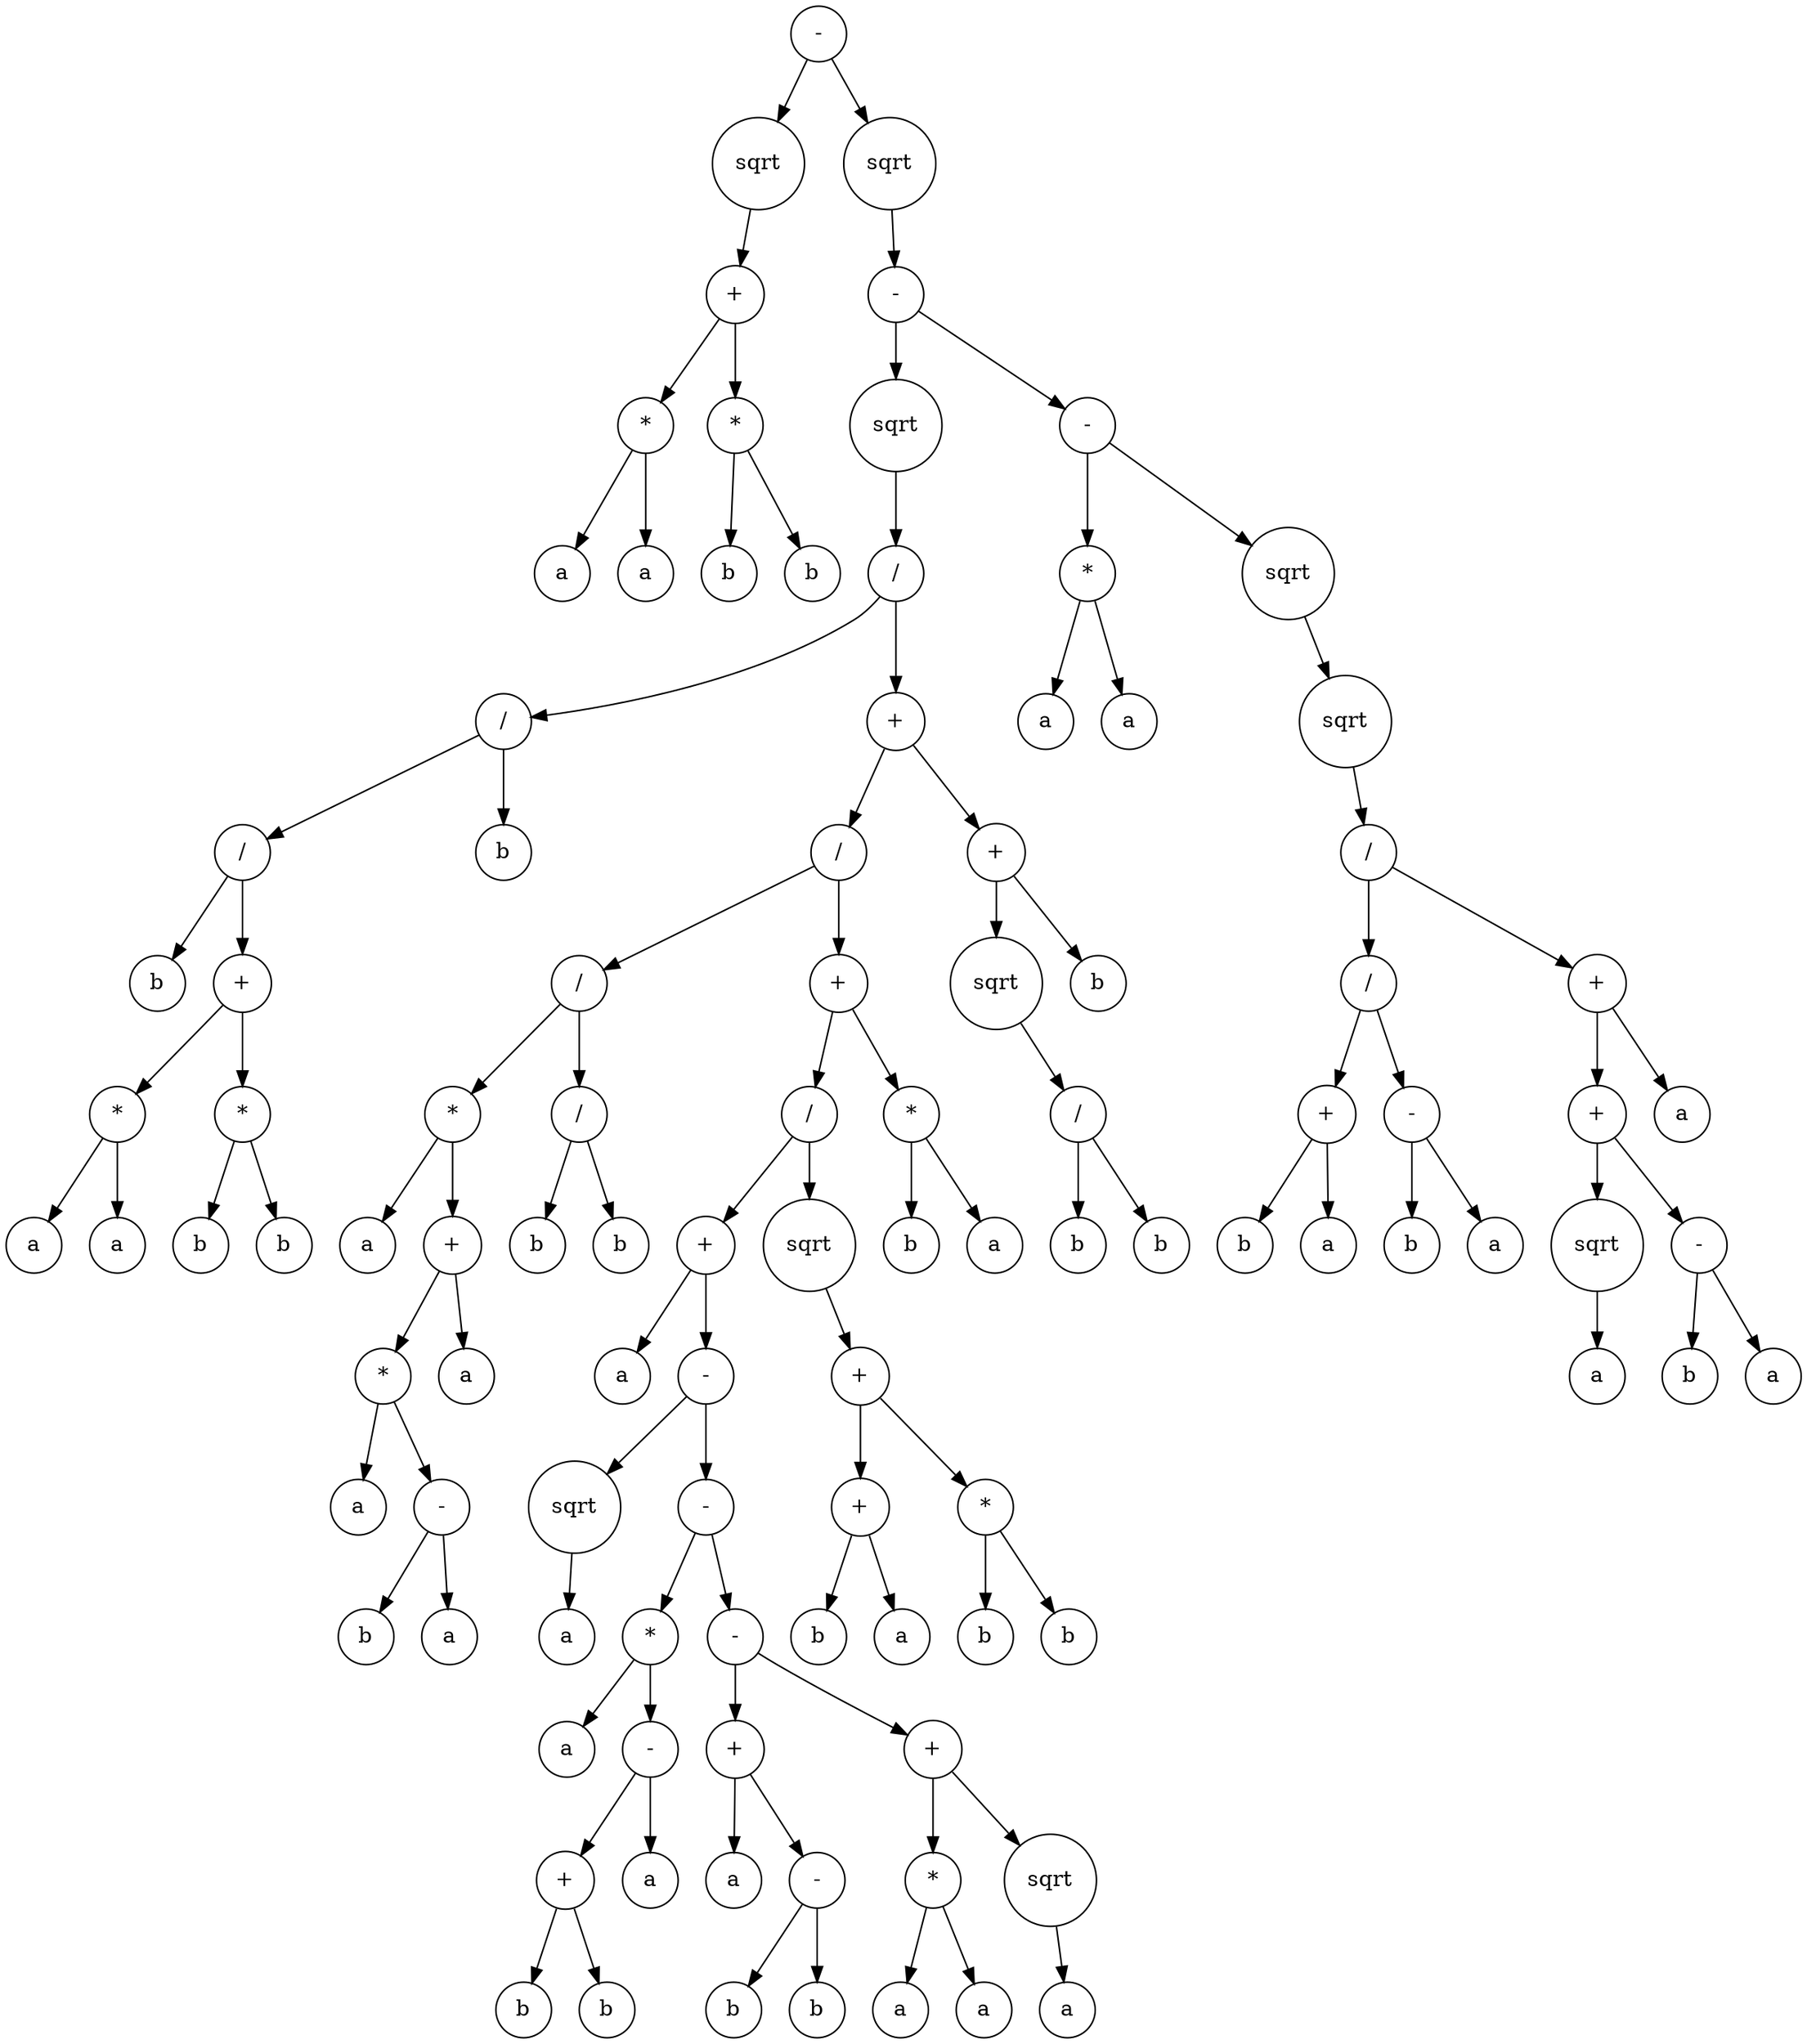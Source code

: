 digraph g {
graph [ordering=out];
node [shape=circle];
n[label = "-"];
n0[label = "sqrt"];
n00[label = "+"];
n000[label = "*"];
n0000[label = "a"];
n000 -> n0000;
n0001[label = "a"];
n000 -> n0001;
n00 -> n000;
n001[label = "*"];
n0010[label = "b"];
n001 -> n0010;
n0011[label = "b"];
n001 -> n0011;
n00 -> n001;
n0 -> n00;
n -> n0;
n1[label = "sqrt"];
n10[label = "-"];
n100[label = "sqrt"];
n1000[label = "/"];
n10000[label = "/"];
n100000[label = "/"];
n1000000[label = "b"];
n100000 -> n1000000;
n1000001[label = "+"];
n10000010[label = "*"];
n100000100[label = "a"];
n10000010 -> n100000100;
n100000101[label = "a"];
n10000010 -> n100000101;
n1000001 -> n10000010;
n10000011[label = "*"];
n100000110[label = "b"];
n10000011 -> n100000110;
n100000111[label = "b"];
n10000011 -> n100000111;
n1000001 -> n10000011;
n100000 -> n1000001;
n10000 -> n100000;
n100001[label = "b"];
n10000 -> n100001;
n1000 -> n10000;
n10001[label = "+"];
n100010[label = "/"];
n1000100[label = "/"];
n10001000[label = "*"];
n100010000[label = "a"];
n10001000 -> n100010000;
n100010001[label = "+"];
n1000100010[label = "*"];
n10001000100[label = "a"];
n1000100010 -> n10001000100;
n10001000101[label = "-"];
n100010001010[label = "b"];
n10001000101 -> n100010001010;
n100010001011[label = "a"];
n10001000101 -> n100010001011;
n1000100010 -> n10001000101;
n100010001 -> n1000100010;
n1000100011[label = "a"];
n100010001 -> n1000100011;
n10001000 -> n100010001;
n1000100 -> n10001000;
n10001001[label = "/"];
n100010010[label = "b"];
n10001001 -> n100010010;
n100010011[label = "b"];
n10001001 -> n100010011;
n1000100 -> n10001001;
n100010 -> n1000100;
n1000101[label = "+"];
n10001010[label = "/"];
n100010100[label = "+"];
n1000101000[label = "a"];
n100010100 -> n1000101000;
n1000101001[label = "-"];
n10001010010[label = "sqrt"];
n100010100100[label = "a"];
n10001010010 -> n100010100100;
n1000101001 -> n10001010010;
n10001010011[label = "-"];
n100010100110[label = "*"];
n1000101001100[label = "a"];
n100010100110 -> n1000101001100;
n1000101001101[label = "-"];
n10001010011010[label = "+"];
n100010100110100[label = "b"];
n10001010011010 -> n100010100110100;
n100010100110101[label = "b"];
n10001010011010 -> n100010100110101;
n1000101001101 -> n10001010011010;
n10001010011011[label = "a"];
n1000101001101 -> n10001010011011;
n100010100110 -> n1000101001101;
n10001010011 -> n100010100110;
n100010100111[label = "-"];
n1000101001110[label = "+"];
n10001010011100[label = "a"];
n1000101001110 -> n10001010011100;
n10001010011101[label = "-"];
n100010100111010[label = "b"];
n10001010011101 -> n100010100111010;
n100010100111011[label = "b"];
n10001010011101 -> n100010100111011;
n1000101001110 -> n10001010011101;
n100010100111 -> n1000101001110;
n1000101001111[label = "+"];
n10001010011110[label = "*"];
n100010100111100[label = "a"];
n10001010011110 -> n100010100111100;
n100010100111101[label = "a"];
n10001010011110 -> n100010100111101;
n1000101001111 -> n10001010011110;
n10001010011111[label = "sqrt"];
n100010100111110[label = "a"];
n10001010011111 -> n100010100111110;
n1000101001111 -> n10001010011111;
n100010100111 -> n1000101001111;
n10001010011 -> n100010100111;
n1000101001 -> n10001010011;
n100010100 -> n1000101001;
n10001010 -> n100010100;
n100010101[label = "sqrt"];
n1000101010[label = "+"];
n10001010100[label = "+"];
n100010101000[label = "b"];
n10001010100 -> n100010101000;
n100010101001[label = "a"];
n10001010100 -> n100010101001;
n1000101010 -> n10001010100;
n10001010101[label = "*"];
n100010101010[label = "b"];
n10001010101 -> n100010101010;
n100010101011[label = "b"];
n10001010101 -> n100010101011;
n1000101010 -> n10001010101;
n100010101 -> n1000101010;
n10001010 -> n100010101;
n1000101 -> n10001010;
n10001011[label = "*"];
n100010110[label = "b"];
n10001011 -> n100010110;
n100010111[label = "a"];
n10001011 -> n100010111;
n1000101 -> n10001011;
n100010 -> n1000101;
n10001 -> n100010;
n100011[label = "+"];
n1000110[label = "sqrt"];
n10001100[label = "/"];
n100011000[label = "b"];
n10001100 -> n100011000;
n100011001[label = "b"];
n10001100 -> n100011001;
n1000110 -> n10001100;
n100011 -> n1000110;
n1000111[label = "b"];
n100011 -> n1000111;
n10001 -> n100011;
n1000 -> n10001;
n100 -> n1000;
n10 -> n100;
n101[label = "-"];
n1010[label = "*"];
n10100[label = "a"];
n1010 -> n10100;
n10101[label = "a"];
n1010 -> n10101;
n101 -> n1010;
n1011[label = "sqrt"];
n10110[label = "sqrt"];
n101100[label = "/"];
n1011000[label = "/"];
n10110000[label = "+"];
n101100000[label = "b"];
n10110000 -> n101100000;
n101100001[label = "a"];
n10110000 -> n101100001;
n1011000 -> n10110000;
n10110001[label = "-"];
n101100010[label = "b"];
n10110001 -> n101100010;
n101100011[label = "a"];
n10110001 -> n101100011;
n1011000 -> n10110001;
n101100 -> n1011000;
n1011001[label = "+"];
n10110010[label = "+"];
n101100100[label = "sqrt"];
n1011001000[label = "a"];
n101100100 -> n1011001000;
n10110010 -> n101100100;
n101100101[label = "-"];
n1011001010[label = "b"];
n101100101 -> n1011001010;
n1011001011[label = "a"];
n101100101 -> n1011001011;
n10110010 -> n101100101;
n1011001 -> n10110010;
n10110011[label = "a"];
n1011001 -> n10110011;
n101100 -> n1011001;
n10110 -> n101100;
n1011 -> n10110;
n101 -> n1011;
n10 -> n101;
n1 -> n10;
n -> n1;
}
